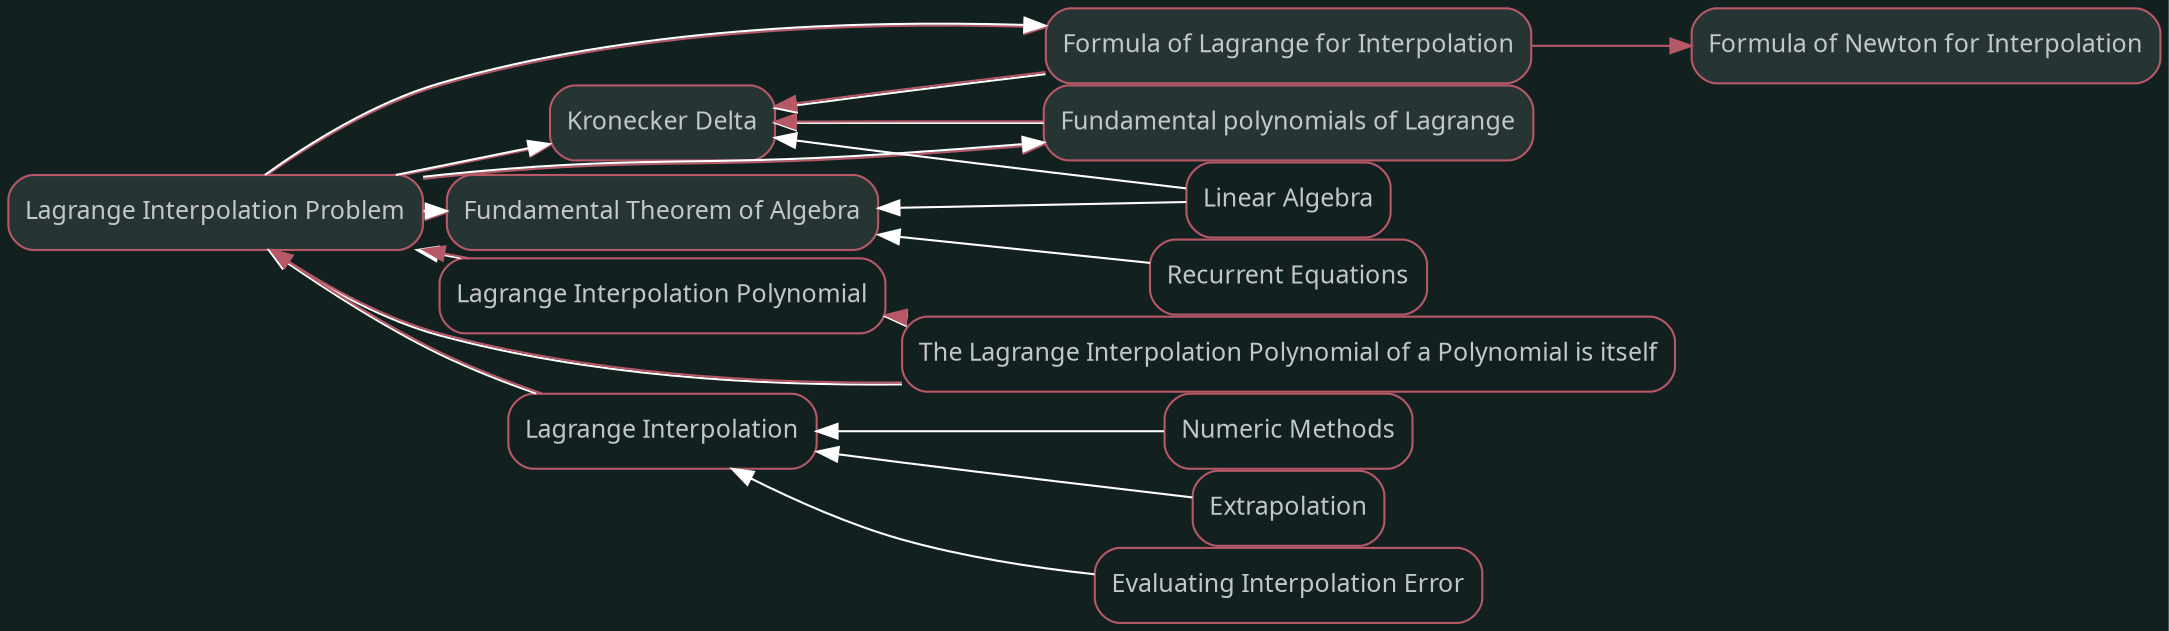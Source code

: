 digraph "Lagrange Interpolation Problem" {graph [nodesep=0,ranksep=0,rankdir="LR",bgcolor="#132020"];node [shape="rectangle",style="rounded,filled",fontname="sans",fontsize="12px",labelfontname="sans",color="#b75867",fillcolor="#273434",fontcolor="#c4c7c7"];"Lagrange Interpolation Problem" [label="Lagrange Interpolation Problem",tooltip="Lagrange Interpolation Problem",URL="/Knowledge/Lagrange Interpolation Problem.html",target="_parent"];"Kronecker Delta" [label="Kronecker Delta",tooltip="Kronecker Delta",URL="/Knowledge/Kronecker Delta.html",target="_parent"];"Formula of Lagrange for Interpolation" [label="Formula of Lagrange for Interpolation",tooltip="Formula of Lagrange for Interpolation",URL="/Knowledge/Formula of Lagrange for Interpolation.html",target="_parent"];"Fundamental polynomials of Lagrange" [label="Fundamental polynomials of Lagrange",tooltip="Fundamental polynomials of Lagrange",URL="/Knowledge/Fundamental polynomials of Lagrange.html",target="_parent"];"Fundamental Theorem of Algebra" [label="Fundamental Theorem of Algebra",tooltip="Fundamental Theorem of Algebra",URL="/Knowledge/Fundamental Theorem of Algebra.html",target="_parent"];subgraph "Forward Lagrange Interpolation Problem" {edge [color="#b75867"];"Lagrange Interpolation Problem" -> "Kronecker Delta";"Lagrange Interpolation Problem" -> "Formula of Lagrange for Interpolation";"Lagrange Interpolation Problem" -> "Fundamental polynomials of Lagrange";"Lagrange Interpolation Problem" -> "Fundamental Theorem of Algebra";}
node [shape="rectangle",style="rounded",fontname="sans",fontsize="12px",labelfontname="sans",color="#b75867",fillcolor="#FFFFFF",fontcolor="#c4c7c7"];"Lagrange Interpolation Polynomial" [label="Lagrange Interpolation Polynomial",tooltip="Lagrange Interpolation Polynomial",URL="/Knowledge/Lagrange Interpolation Polynomial.html",target="_parent"];"Lagrange Interpolation" [label="Lagrange Interpolation",tooltip="Lagrange Interpolation",URL="/Knowledge/Lagrange Interpolation.html",target="_parent"];"The Lagrange Interpolation Polynomial of a Polynomial is itself" [label="The Lagrange Interpolation Polynomial of a Polynomial is itself",tooltip="The Lagrange Interpolation Polynomial of a Polynomial is itself",URL="/Knowledge/The Lagrange Interpolation Polynomial of a Polynomial is itself.html",target="_parent"];subgraph "Backward Lagrange Interpolation Problem" {edge [dir="back",color="#FFFFFF"];"Lagrange Interpolation Problem" -> "Lagrange Interpolation Polynomial";"Lagrange Interpolation Problem" -> "Lagrange Interpolation";"Lagrange Interpolation Problem" -> "The Lagrange Interpolation Polynomial of a Polynomial is itself";}node [shape="rectangle",style="rounded,filled",fontname="sans",fontsize="12px",labelfontname="sans",color="#b75867",fillcolor="#273434",fontcolor="#c4c7c7"];"Kronecker Delta" [label="Kronecker Delta",tooltip="Kronecker Delta",URL="/Knowledge/Kronecker Delta.html",target="_parent"];subgraph "Forward Kronecker Delta" {edge [color="#b75867"];}
node [shape="rectangle",style="rounded",fontname="sans",fontsize="12px",labelfontname="sans",color="#b75867",fillcolor="#FFFFFF",fontcolor="#c4c7c7"];"Linear Algebra" [label="Linear Algebra",tooltip="Linear Algebra",URL="/Knowledge/Linear Algebra.html",target="_parent"];"Fundamental polynomials of Lagrange" [label="Fundamental polynomials of Lagrange",tooltip="Fundamental polynomials of Lagrange",URL="/Knowledge/Fundamental polynomials of Lagrange.html",target="_parent"];"Lagrange Interpolation Problem" [label="Lagrange Interpolation Problem",tooltip="Lagrange Interpolation Problem",URL="/Knowledge/Lagrange Interpolation Problem.html",target="_parent"];"Formula of Lagrange for Interpolation" [label="Formula of Lagrange for Interpolation",tooltip="Formula of Lagrange for Interpolation",URL="/Knowledge/Formula of Lagrange for Interpolation.html",target="_parent"];subgraph "Backward Kronecker Delta" {edge [dir="back",color="#FFFFFF"];"Kronecker Delta" -> "Linear Algebra";"Kronecker Delta" -> "Fundamental polynomials of Lagrange";"Kronecker Delta" -> "Lagrange Interpolation Problem";"Kronecker Delta" -> "Formula of Lagrange for Interpolation";}node [shape="rectangle",style="rounded,filled",fontname="sans",fontsize="12px",labelfontname="sans",color="#b75867",fillcolor="#273434",fontcolor="#c4c7c7"];"Formula of Lagrange for Interpolation" [label="Formula of Lagrange for Interpolation",tooltip="Formula of Lagrange for Interpolation",URL="/Knowledge/Formula of Lagrange for Interpolation.html",target="_parent"];"Formula of Newton for Interpolation" [label="Formula of Newton for Interpolation",tooltip="Formula of Newton for Interpolation",URL="/Knowledge/Formula of Newton for Interpolation.html",target="_parent"];"Kronecker Delta" [label="Kronecker Delta",tooltip="Kronecker Delta",URL="/Knowledge/Kronecker Delta.html",target="_parent"];subgraph "Forward Formula of Lagrange for Interpolation" {edge [color="#b75867"];"Formula of Lagrange for Interpolation" -> "Formula of Newton for Interpolation";"Formula of Lagrange for Interpolation" -> "Kronecker Delta";}
node [shape="rectangle",style="rounded",fontname="sans",fontsize="12px",labelfontname="sans",color="#b75867",fillcolor="#FFFFFF",fontcolor="#c4c7c7"];"Lagrange Interpolation Problem" [label="Lagrange Interpolation Problem",tooltip="Lagrange Interpolation Problem",URL="/Knowledge/Lagrange Interpolation Problem.html",target="_parent"];subgraph "Backward Formula of Lagrange for Interpolation" {edge [dir="back",color="#FFFFFF"];"Formula of Lagrange for Interpolation" -> "Lagrange Interpolation Problem";}node [shape="rectangle",style="rounded,filled",fontname="sans",fontsize="12px",labelfontname="sans",color="#b75867",fillcolor="#273434",fontcolor="#c4c7c7"];"Fundamental polynomials of Lagrange" [label="Fundamental polynomials of Lagrange",tooltip="Fundamental polynomials of Lagrange",URL="/Knowledge/Fundamental polynomials of Lagrange.html",target="_parent"];"Kronecker Delta" [label="Kronecker Delta",tooltip="Kronecker Delta",URL="/Knowledge/Kronecker Delta.html",target="_parent"];subgraph "Forward Fundamental polynomials of Lagrange" {edge [color="#b75867"];"Fundamental polynomials of Lagrange" -> "Kronecker Delta";}
node [shape="rectangle",style="rounded",fontname="sans",fontsize="12px",labelfontname="sans",color="#b75867",fillcolor="#FFFFFF",fontcolor="#c4c7c7"];"Lagrange Interpolation Problem" [label="Lagrange Interpolation Problem",tooltip="Lagrange Interpolation Problem",URL="/Knowledge/Lagrange Interpolation Problem.html",target="_parent"];subgraph "Backward Fundamental polynomials of Lagrange" {edge [dir="back",color="#FFFFFF"];"Fundamental polynomials of Lagrange" -> "Lagrange Interpolation Problem";}node [shape="rectangle",style="rounded,filled",fontname="sans",fontsize="12px",labelfontname="sans",color="#b75867",fillcolor="#273434",fontcolor="#c4c7c7"];"Fundamental Theorem of Algebra" [label="Fundamental Theorem of Algebra",tooltip="Fundamental Theorem of Algebra",URL="/Knowledge/Fundamental Theorem of Algebra.html",target="_parent"];subgraph "Forward Fundamental Theorem of Algebra" {edge [color="#b75867"];}
node [shape="rectangle",style="rounded",fontname="sans",fontsize="12px",labelfontname="sans",color="#b75867",fillcolor="#FFFFFF",fontcolor="#c4c7c7"];"Recurrent Equations" [label="Recurrent Equations",tooltip="Recurrent Equations",URL="/Knowledge/Recurrent Equations.html",target="_parent"];"Linear Algebra" [label="Linear Algebra",tooltip="Linear Algebra",URL="/Knowledge/Linear Algebra.html",target="_parent"];"Lagrange Interpolation Problem" [label="Lagrange Interpolation Problem",tooltip="Lagrange Interpolation Problem",URL="/Knowledge/Lagrange Interpolation Problem.html",target="_parent"];subgraph "Backward Fundamental Theorem of Algebra" {edge [dir="back",color="#FFFFFF"];"Fundamental Theorem of Algebra" -> "Recurrent Equations";"Fundamental Theorem of Algebra" -> "Linear Algebra";"Fundamental Theorem of Algebra" -> "Lagrange Interpolation Problem";}node [shape="rectangle",style="rounded,filled",fontname="sans",fontsize="12px",labelfontname="sans",color="#b75867",fillcolor="#273434",fontcolor="#c4c7c7"];"Lagrange Interpolation Polynomial" [label="Lagrange Interpolation Polynomial",tooltip="Lagrange Interpolation Polynomial",URL="/Knowledge/Lagrange Interpolation Polynomial.html",target="_parent"];"Lagrange Interpolation Problem" [label="Lagrange Interpolation Problem",tooltip="Lagrange Interpolation Problem",URL="/Knowledge/Lagrange Interpolation Problem.html",target="_parent"];subgraph "Forward Lagrange Interpolation Polynomial" {edge [color="#b75867"];"Lagrange Interpolation Polynomial" -> "Lagrange Interpolation Problem";}
node [shape="rectangle",style="rounded",fontname="sans",fontsize="12px",labelfontname="sans",color="#b75867",fillcolor="#FFFFFF",fontcolor="#c4c7c7"];"The Lagrange Interpolation Polynomial of a Polynomial is itself" [label="The Lagrange Interpolation Polynomial of a Polynomial is itself",tooltip="The Lagrange Interpolation Polynomial of a Polynomial is itself",URL="/Knowledge/The Lagrange Interpolation Polynomial of a Polynomial is itself.html",target="_parent"];subgraph "Backward Lagrange Interpolation Polynomial" {edge [dir="back",color="#FFFFFF"];"Lagrange Interpolation Polynomial" -> "The Lagrange Interpolation Polynomial of a Polynomial is itself";}node [shape="rectangle",style="rounded,filled",fontname="sans",fontsize="12px",labelfontname="sans",color="#b75867",fillcolor="#273434",fontcolor="#c4c7c7"];"Lagrange Interpolation" [label="Lagrange Interpolation",tooltip="Lagrange Interpolation",URL="/Knowledge/Lagrange Interpolation.html",target="_parent"];"Lagrange Interpolation Problem" [label="Lagrange Interpolation Problem",tooltip="Lagrange Interpolation Problem",URL="/Knowledge/Lagrange Interpolation Problem.html",target="_parent"];subgraph "Forward Lagrange Interpolation" {edge [color="#b75867"];"Lagrange Interpolation" -> "Lagrange Interpolation Problem";}
node [shape="rectangle",style="rounded",fontname="sans",fontsize="12px",labelfontname="sans",color="#b75867",fillcolor="#FFFFFF",fontcolor="#c4c7c7"];"Numeric Methods" [label="Numeric Methods",tooltip="Numeric Methods",URL="/Knowledge/Numeric Methods.html",target="_parent"];"Extrapolation" [label="Extrapolation",tooltip="Extrapolation",URL="/Knowledge/Extrapolation.html",target="_parent"];"Evaluating Interpolation Error" [label="Evaluating Interpolation Error",tooltip="Evaluating Interpolation Error",URL="/Knowledge/Evaluating Interpolation Error.html",target="_parent"];subgraph "Backward Lagrange Interpolation" {edge [dir="back",color="#FFFFFF"];"Lagrange Interpolation" -> "Numeric Methods";"Lagrange Interpolation" -> "Extrapolation";"Lagrange Interpolation" -> "Evaluating Interpolation Error";}node [shape="rectangle",style="rounded,filled",fontname="sans",fontsize="12px",labelfontname="sans",color="#b75867",fillcolor="#273434",fontcolor="#c4c7c7"];"The Lagrange Interpolation Polynomial of a Polynomial is itself" [label="The Lagrange Interpolation Polynomial of a Polynomial is itself",tooltip="The Lagrange Interpolation Polynomial of a Polynomial is itself",URL="/Knowledge/The Lagrange Interpolation Polynomial of a Polynomial is itself.html",target="_parent"];"Lagrange Interpolation Problem" [label="Lagrange Interpolation Problem",tooltip="Lagrange Interpolation Problem",URL="/Knowledge/Lagrange Interpolation Problem.html",target="_parent"];"Lagrange Interpolation Polynomial" [label="Lagrange Interpolation Polynomial",tooltip="Lagrange Interpolation Polynomial",URL="/Knowledge/Lagrange Interpolation Polynomial.html",target="_parent"];subgraph "Forward The Lagrange Interpolation Polynomial of a Polynomial is itself" {edge [color="#b75867"];"The Lagrange Interpolation Polynomial of a Polynomial is itself" -> "Lagrange Interpolation Problem";"The Lagrange Interpolation Polynomial of a Polynomial is itself" -> "Lagrange Interpolation Polynomial";}
node [shape="rectangle",style="rounded",fontname="sans",fontsize="12px",labelfontname="sans",color="#b75867",fillcolor="#FFFFFF",fontcolor="#c4c7c7"];subgraph "Backward The Lagrange Interpolation Polynomial of a Polynomial is itself" {edge [dir="back",color="#FFFFFF"];}}